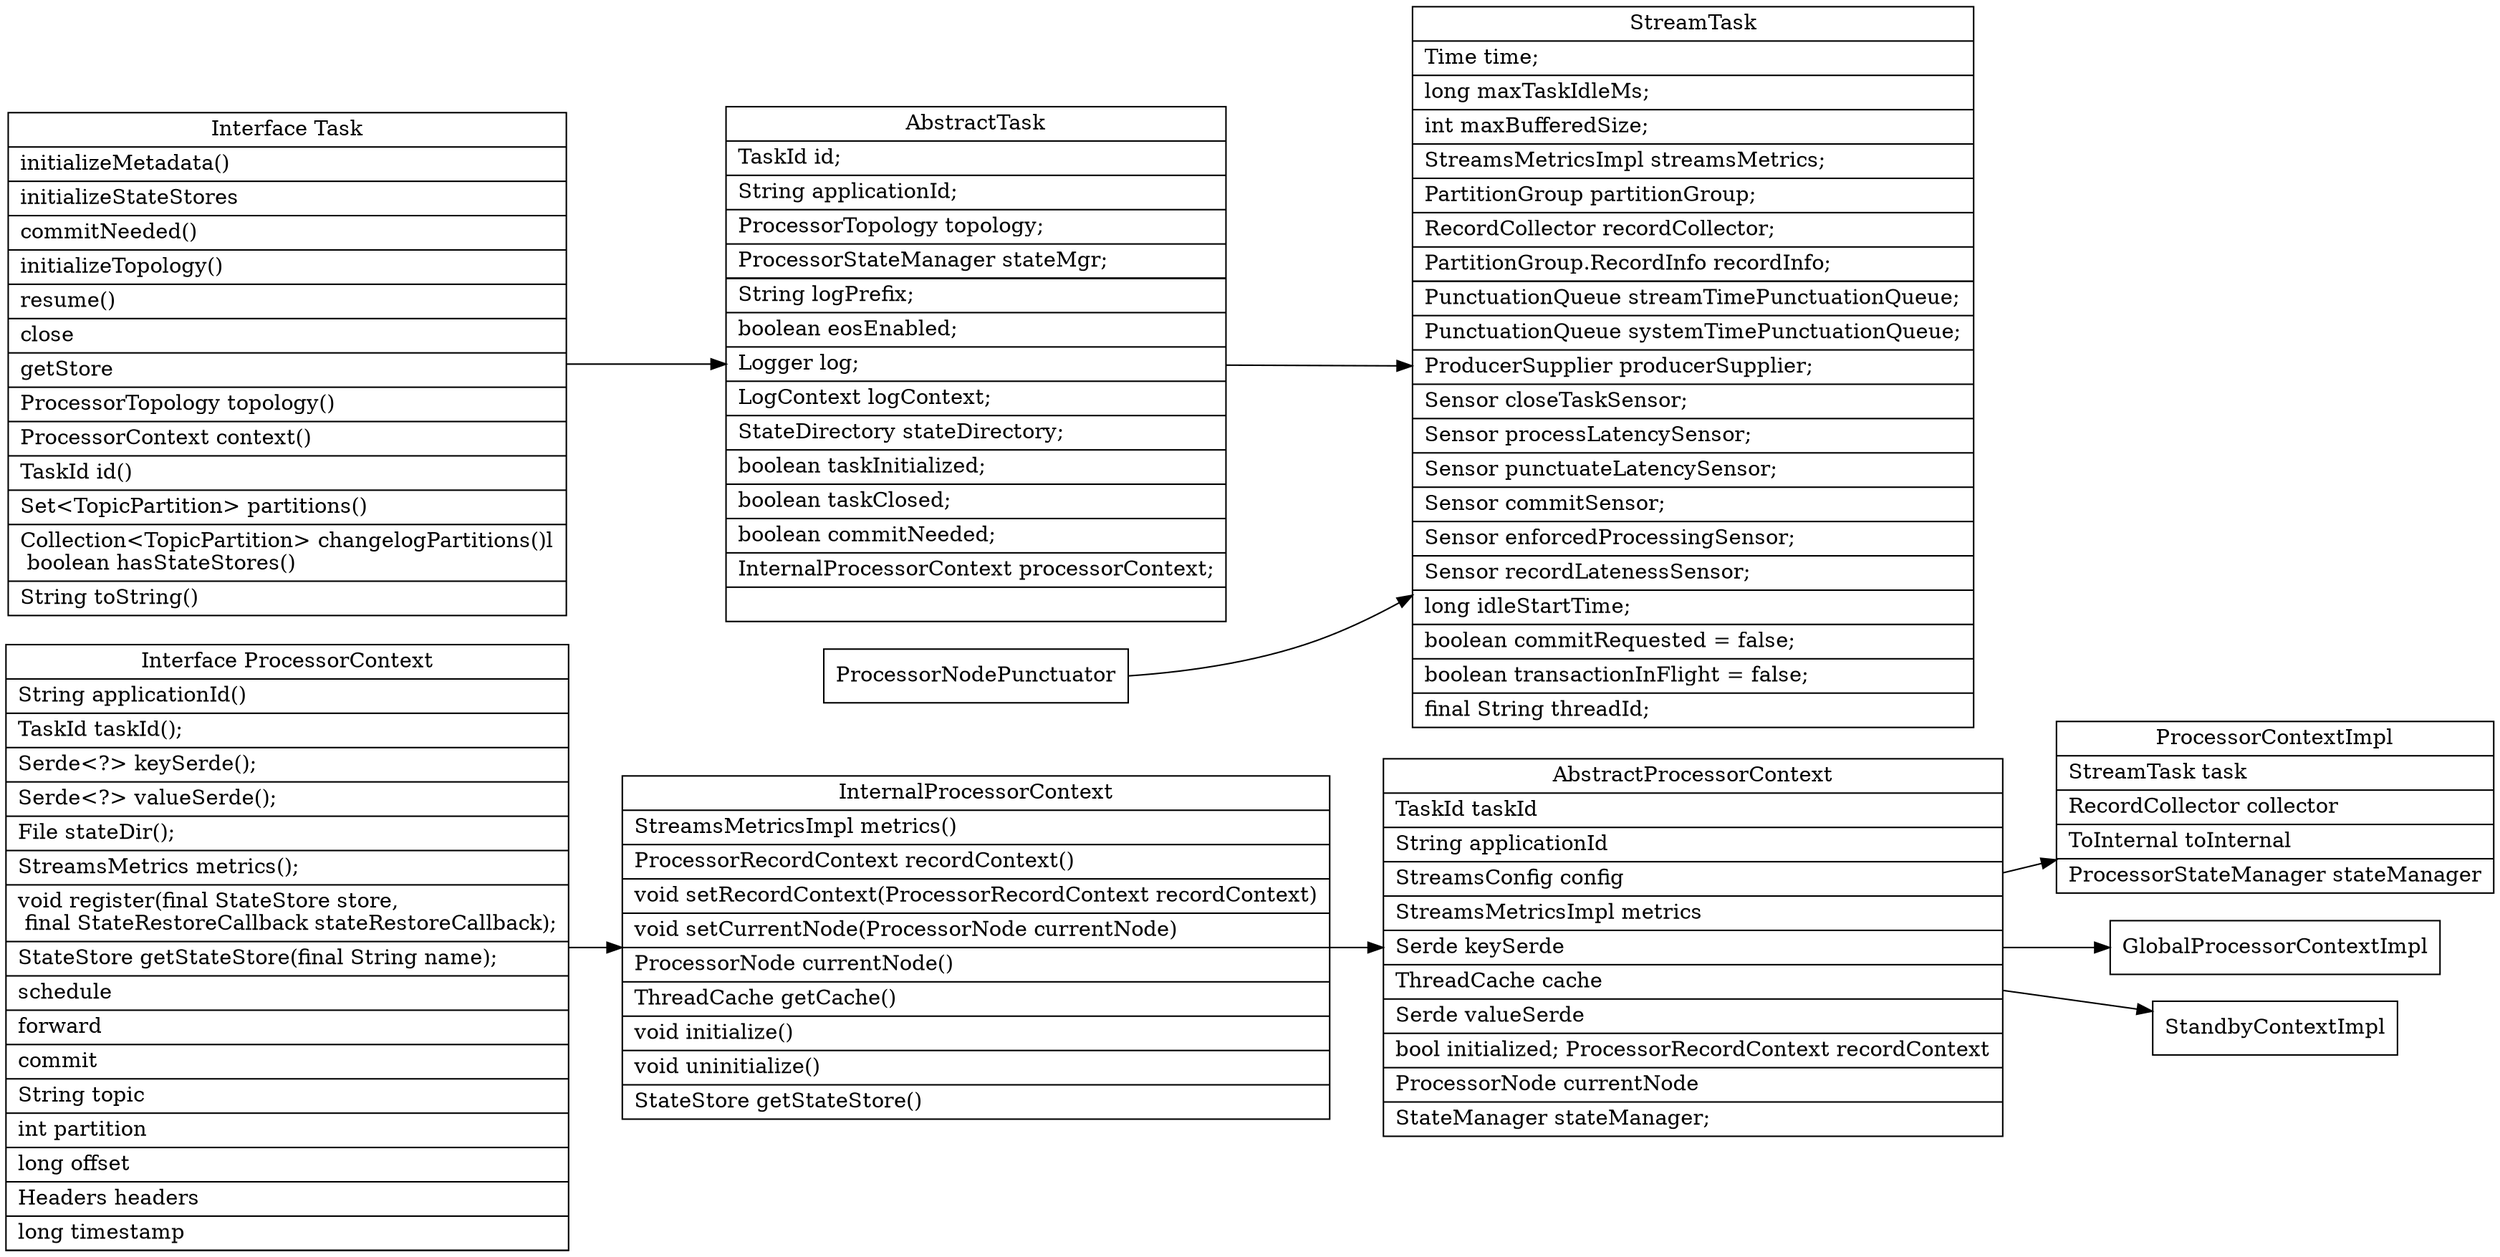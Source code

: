 digraph stream_processor_context {
  node[shape=box;];
  newrank=true;
  rankdir=LR;

  ProcessorContext[shape="record";
    label="{{
      Interface ProcessorContext|
        String applicationId()\l|
        TaskId taskId();\l|
        Serde\<?\> keySerde();\l|
        Serde\<?\> valueSerde();\l|
        File stateDir();\l|
        StreamsMetrics metrics();\l|
        void register(final StateStore store,\l
                  final StateRestoreCallback stateRestoreCallback);\l|
                  
        <store> StateStore getStateStore(final String name);\l|
        schedule\l|
        forward\l|
        commit\l|
        String topic \l|
        int partition\l|
        long offset \l|
        Headers headers\l|
        long timestamp\l|
        Map<String, Object> appConfigs\l|
        Map<String, Object> appConfigsWithPrefix\l
    }}";
  ];
  InternalProcessorContext[
    shape="record";
    label="{{
      InternalProcessorContext|
      StreamsMetricsImpl metrics()\l|
      ProcessorRecordContext recordContext()\l|
      void setRecordContext(ProcessorRecordContext recordContext)\l|
      void setCurrentNode(ProcessorNode currentNode)\l|
      ProcessorNode currentNode()\l|
      ThreadCache getCache()\l|
      void initialize()\l|
      void uninitialize()\l|
      StateStore getStateStore()\l
    }}";
  ];
  AbstractProcessorContext[
    shape="record";
    label="{{
      AbstractProcessorContext|
      TaskId taskId\l|
      String applicationId\l|
      StreamsConfig config\l|
      StreamsMetricsImpl metrics\l|
      Serde keySerde\l|
      ThreadCache cache\l|
      Serde valueSerde\l|
      bool initialized;
      ProcessorRecordContext recordContext\l|
      ProcessorNode currentNode\l|
      StateManager stateManager;\l
    }}";
  ];
  ProcessorContextImpl[
    shape="record";
    label="{{
      ProcessorContextImpl|
      StreamTask task\l|
      RecordCollector collector\l|
      ToInternal toInternal\l|
      ProcessorStateManager stateManager\l
    }}";
  ];
  StreamTask[
    shape="record";
    label="{{
      StreamTask|
      Time time;\l|
      long maxTaskIdleMs;\l|
      int maxBufferedSize;\l|
      StreamsMetricsImpl streamsMetrics;\l|
      PartitionGroup partitionGroup;\l|
      RecordCollector recordCollector;\l|
      PartitionGroup.RecordInfo recordInfo;\l|
      Map<TopicPartition, Long> consumedOffsets;\l|
      PunctuationQueue streamTimePunctuationQueue;\l|
      PunctuationQueue systemTimePunctuationQueue;\l|
      ProducerSupplier producerSupplier;\l|
      Sensor closeTaskSensor;\l|
      Sensor processLatencySensor;\l|
      Sensor punctuateLatencySensor;\l|
      Sensor commitSensor;\l|
      Sensor enforcedProcessingSensor;\l|
      Sensor recordLatenessSensor;\l|
      long idleStartTime;\l|
      Producer<byte[], byte[]> producer;\l|
      boolean commitRequested = false;\l|
      boolean transactionInFlight = false;\l|
      final String threadId;\l
    }}";
  ];
  AbstractTask[
    shape="record";
    label="{{
      AbstractTask|
      TaskId id;\l|
      String applicationId;\l|
      ProcessorTopology topology;\l|
      ProcessorStateManager stateMgr;\l|
      Set<TopicPartition> partitions;\l|
      Consumer<byte[], byte[]> consumer;\l|
      String logPrefix;\l|
      boolean eosEnabled;\l|
      Logger log;\l|
      LogContext logContext;\l|
      StateDirectory stateDirectory;\l|
      boolean taskInitialized;\l|
      boolean taskClosed;\l|
      boolean commitNeeded;\l|
      InternalProcessorContext processorContext;\l|
    }}";
  ];
  Task[
    shape="record";
    label="{{
      Interface Task|
      initializeMetadata()\l|
      initializeStateStores\l|
      commitNeeded()\l|
      initializeTopology()\l|
      resume()\l|
      close \l|
      getStore\l|
      ProcessorTopology topology()\l|
      ProcessorContext context()\l|
      TaskId id()\l|
      Set\<TopicPartition\> partitions()\l|
      Collection\<TopicPartition\> changelogPartitions()l\l
      boolean hasStateStores()\l|
      String toString()\l
    }}";
  ];
  ProcessorNodePunctuator  -> StreamTask;
  Task -> AbstractTask -> StreamTask;
  ProcessorContext -> InternalProcessorContext -> AbstractProcessorContext;
  AbstractProcessorContext -> {
    GlobalProcessorContextImpl;
    StandbyContextImpl;
    ProcessorContextImpl
  }
}
